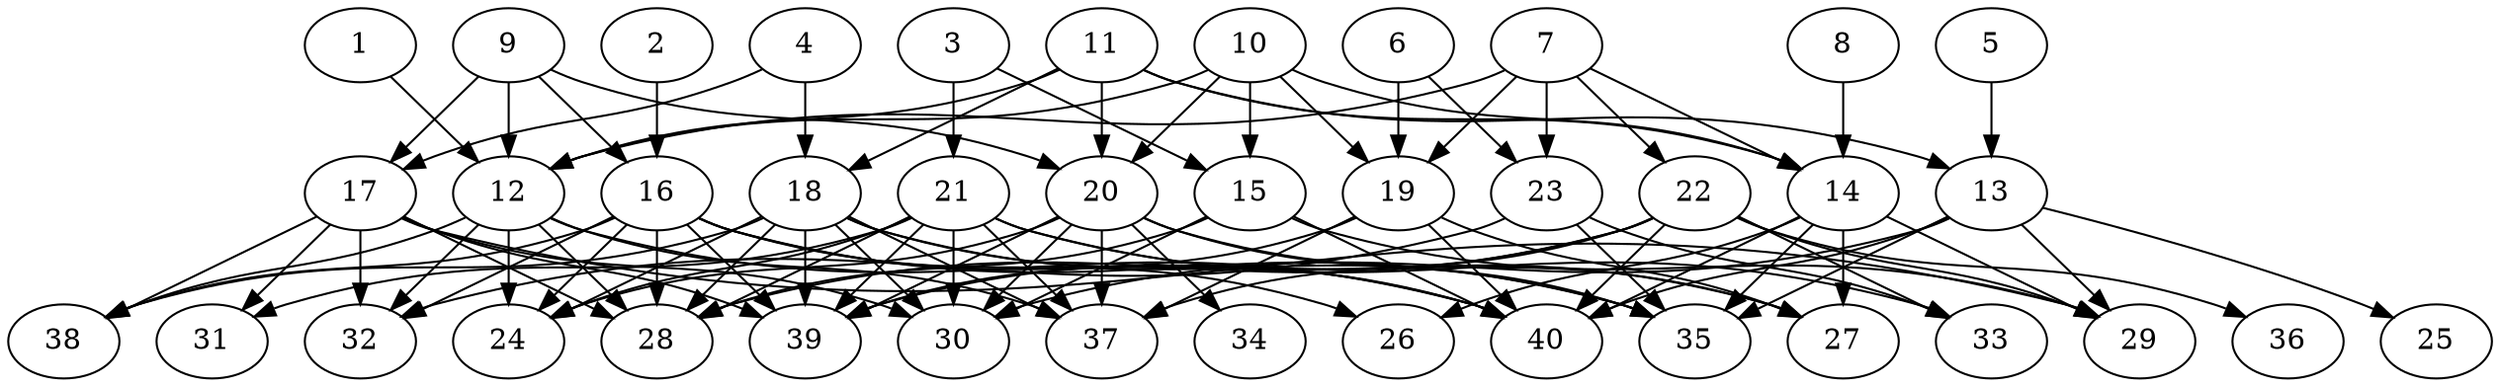 // DAG automatically generated by daggen at Thu Oct  3 14:06:49 2019
// ./daggen --dot -n 40 --ccr 0.4 --fat 0.7 --regular 0.5 --density 0.6 --mindata 5242880 --maxdata 52428800 
digraph G {
  1 [size="43450880", alpha="0.08", expect_size="17380352"] 
  1 -> 12 [size ="17380352"]
  2 [size="44661760", alpha="0.12", expect_size="17864704"] 
  2 -> 16 [size ="17864704"]
  3 [size="41272320", alpha="0.02", expect_size="16508928"] 
  3 -> 15 [size ="16508928"]
  3 -> 21 [size ="16508928"]
  4 [size="41730560", alpha="0.08", expect_size="16692224"] 
  4 -> 17 [size ="16692224"]
  4 -> 18 [size ="16692224"]
  5 [size="111267840", alpha="0.00", expect_size="44507136"] 
  5 -> 13 [size ="44507136"]
  6 [size="129177600", alpha="0.06", expect_size="51671040"] 
  6 -> 19 [size ="51671040"]
  6 -> 23 [size ="51671040"]
  7 [size="50803200", alpha="0.00", expect_size="20321280"] 
  7 -> 12 [size ="20321280"]
  7 -> 14 [size ="20321280"]
  7 -> 19 [size ="20321280"]
  7 -> 22 [size ="20321280"]
  7 -> 23 [size ="20321280"]
  8 [size="94858240", alpha="0.07", expect_size="37943296"] 
  8 -> 14 [size ="37943296"]
  9 [size="65917440", alpha="0.06", expect_size="26366976"] 
  9 -> 12 [size ="26366976"]
  9 -> 16 [size ="26366976"]
  9 -> 17 [size ="26366976"]
  9 -> 20 [size ="26366976"]
  10 [size="81981440", alpha="0.14", expect_size="32792576"] 
  10 -> 12 [size ="32792576"]
  10 -> 14 [size ="32792576"]
  10 -> 15 [size ="32792576"]
  10 -> 19 [size ="32792576"]
  10 -> 20 [size ="32792576"]
  11 [size="67624960", alpha="0.07", expect_size="27049984"] 
  11 -> 12 [size ="27049984"]
  11 -> 13 [size ="27049984"]
  11 -> 14 [size ="27049984"]
  11 -> 18 [size ="27049984"]
  11 -> 20 [size ="27049984"]
  12 [size="116318720", alpha="0.14", expect_size="46527488"] 
  12 -> 24 [size ="46527488"]
  12 -> 28 [size ="46527488"]
  12 -> 32 [size ="46527488"]
  12 -> 37 [size ="46527488"]
  12 -> 38 [size ="46527488"]
  12 -> 40 [size ="46527488"]
  13 [size="69470720", alpha="0.03", expect_size="27788288"] 
  13 -> 25 [size ="27788288"]
  13 -> 29 [size ="27788288"]
  13 -> 30 [size ="27788288"]
  13 -> 35 [size ="27788288"]
  13 -> 40 [size ="27788288"]
  14 [size="81121280", alpha="0.04", expect_size="32448512"] 
  14 -> 26 [size ="32448512"]
  14 -> 27 [size ="32448512"]
  14 -> 29 [size ="32448512"]
  14 -> 35 [size ="32448512"]
  14 -> 40 [size ="32448512"]
  15 [size="125775360", alpha="0.02", expect_size="50310144"] 
  15 -> 28 [size ="50310144"]
  15 -> 29 [size ="50310144"]
  15 -> 30 [size ="50310144"]
  15 -> 40 [size ="50310144"]
  16 [size="127283200", alpha="0.04", expect_size="50913280"] 
  16 -> 24 [size ="50913280"]
  16 -> 26 [size ="50913280"]
  16 -> 28 [size ="50913280"]
  16 -> 32 [size ="50913280"]
  16 -> 35 [size ="50913280"]
  16 -> 38 [size ="50913280"]
  16 -> 39 [size ="50913280"]
  16 -> 40 [size ="50913280"]
  17 [size="46717440", alpha="0.07", expect_size="18686976"] 
  17 -> 28 [size ="18686976"]
  17 -> 29 [size ="18686976"]
  17 -> 30 [size ="18686976"]
  17 -> 31 [size ="18686976"]
  17 -> 32 [size ="18686976"]
  17 -> 38 [size ="18686976"]
  17 -> 39 [size ="18686976"]
  18 [size="49571840", alpha="0.01", expect_size="19828736"] 
  18 -> 24 [size ="19828736"]
  18 -> 28 [size ="19828736"]
  18 -> 30 [size ="19828736"]
  18 -> 35 [size ="19828736"]
  18 -> 37 [size ="19828736"]
  18 -> 38 [size ="19828736"]
  18 -> 39 [size ="19828736"]
  18 -> 40 [size ="19828736"]
  19 [size="89128960", alpha="0.11", expect_size="35651584"] 
  19 -> 27 [size ="35651584"]
  19 -> 37 [size ="35651584"]
  19 -> 39 [size ="35651584"]
  19 -> 40 [size ="35651584"]
  20 [size="121605120", alpha="0.10", expect_size="48642048"] 
  20 -> 24 [size ="48642048"]
  20 -> 27 [size ="48642048"]
  20 -> 30 [size ="48642048"]
  20 -> 34 [size ="48642048"]
  20 -> 35 [size ="48642048"]
  20 -> 37 [size ="48642048"]
  20 -> 39 [size ="48642048"]
  21 [size="88176640", alpha="0.13", expect_size="35270656"] 
  21 -> 24 [size ="35270656"]
  21 -> 27 [size ="35270656"]
  21 -> 28 [size ="35270656"]
  21 -> 30 [size ="35270656"]
  21 -> 31 [size ="35270656"]
  21 -> 33 [size ="35270656"]
  21 -> 37 [size ="35270656"]
  21 -> 39 [size ="35270656"]
  22 [size="128524800", alpha="0.02", expect_size="51409920"] 
  22 -> 28 [size ="51409920"]
  22 -> 29 [size ="51409920"]
  22 -> 33 [size ="51409920"]
  22 -> 36 [size ="51409920"]
  22 -> 37 [size ="51409920"]
  22 -> 39 [size ="51409920"]
  22 -> 40 [size ="51409920"]
  23 [size="94704640", alpha="0.16", expect_size="37881856"] 
  23 -> 32 [size ="37881856"]
  23 -> 33 [size ="37881856"]
  23 -> 35 [size ="37881856"]
  24 [size="113666560", alpha="0.14", expect_size="45466624"] 
  25 [size="21747200", alpha="0.09", expect_size="8698880"] 
  26 [size="33817600", alpha="0.04", expect_size="13527040"] 
  27 [size="59351040", alpha="0.05", expect_size="23740416"] 
  28 [size="98429440", alpha="0.01", expect_size="39371776"] 
  29 [size="104990720", alpha="0.05", expect_size="41996288"] 
  30 [size="53335040", alpha="0.00", expect_size="21334016"] 
  31 [size="110149120", alpha="0.05", expect_size="44059648"] 
  32 [size="69841920", alpha="0.08", expect_size="27936768"] 
  33 [size="81937920", alpha="0.20", expect_size="32775168"] 
  34 [size="56634880", alpha="0.03", expect_size="22653952"] 
  35 [size="22558720", alpha="0.06", expect_size="9023488"] 
  36 [size="77870080", alpha="0.08", expect_size="31148032"] 
  37 [size="102712320", alpha="0.16", expect_size="41084928"] 
  38 [size="16814080", alpha="0.10", expect_size="6725632"] 
  39 [size="19898880", alpha="0.16", expect_size="7959552"] 
  40 [size="46807040", alpha="0.01", expect_size="18722816"] 
}
